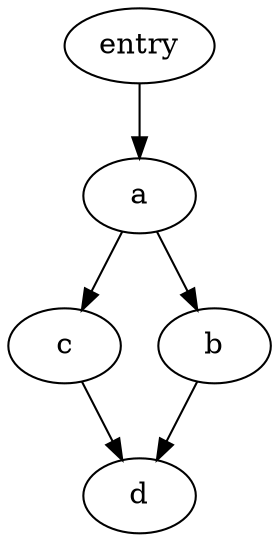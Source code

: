 digraph G {
	node0 [label="c"];
	node1 [label="a"];
	node2 [label="d"];
	node3 [label="entry"];
	node4 [label="b"];
	subgraph U {
		edge [dir=none];
	}
	subgraph D {
		node0 -> node2 [];
		node1 -> node0 [];
		node1 -> node4 [];
		node3 -> node1 [];
		node4 -> node2 [];
	}
}
